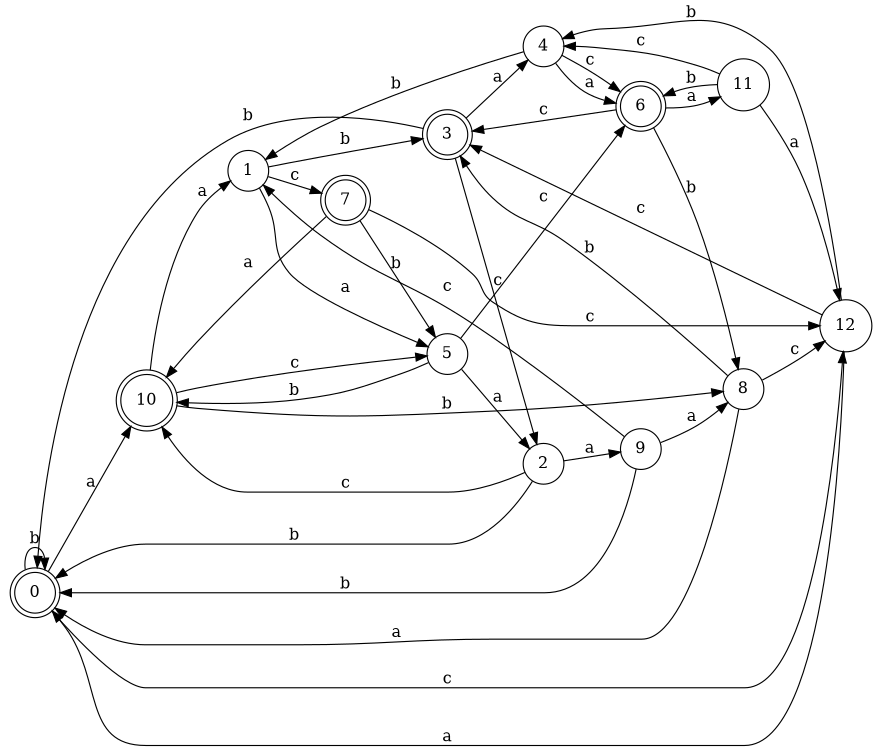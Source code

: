 digraph n11_2 {
__start0 [label="" shape="none"];

rankdir=LR;
size="8,5";

s0 [style="rounded,filled", color="black", fillcolor="white" shape="doublecircle", label="0"];
s1 [style="filled", color="black", fillcolor="white" shape="circle", label="1"];
s2 [style="filled", color="black", fillcolor="white" shape="circle", label="2"];
s3 [style="rounded,filled", color="black", fillcolor="white" shape="doublecircle", label="3"];
s4 [style="filled", color="black", fillcolor="white" shape="circle", label="4"];
s5 [style="filled", color="black", fillcolor="white" shape="circle", label="5"];
s6 [style="rounded,filled", color="black", fillcolor="white" shape="doublecircle", label="6"];
s7 [style="rounded,filled", color="black", fillcolor="white" shape="doublecircle", label="7"];
s8 [style="filled", color="black", fillcolor="white" shape="circle", label="8"];
s9 [style="filled", color="black", fillcolor="white" shape="circle", label="9"];
s10 [style="rounded,filled", color="black", fillcolor="white" shape="doublecircle", label="10"];
s11 [style="filled", color="black", fillcolor="white" shape="circle", label="11"];
s12 [style="filled", color="black", fillcolor="white" shape="circle", label="12"];
s0 -> s10 [label="a"];
s0 -> s0 [label="b"];
s0 -> s12 [label="c"];
s1 -> s5 [label="a"];
s1 -> s3 [label="b"];
s1 -> s7 [label="c"];
s2 -> s9 [label="a"];
s2 -> s0 [label="b"];
s2 -> s10 [label="c"];
s3 -> s4 [label="a"];
s3 -> s0 [label="b"];
s3 -> s2 [label="c"];
s4 -> s6 [label="a"];
s4 -> s1 [label="b"];
s4 -> s6 [label="c"];
s5 -> s2 [label="a"];
s5 -> s10 [label="b"];
s5 -> s6 [label="c"];
s6 -> s11 [label="a"];
s6 -> s8 [label="b"];
s6 -> s3 [label="c"];
s7 -> s10 [label="a"];
s7 -> s5 [label="b"];
s7 -> s12 [label="c"];
s8 -> s0 [label="a"];
s8 -> s3 [label="b"];
s8 -> s12 [label="c"];
s9 -> s8 [label="a"];
s9 -> s0 [label="b"];
s9 -> s1 [label="c"];
s10 -> s1 [label="a"];
s10 -> s8 [label="b"];
s10 -> s5 [label="c"];
s11 -> s12 [label="a"];
s11 -> s6 [label="b"];
s11 -> s4 [label="c"];
s12 -> s0 [label="a"];
s12 -> s4 [label="b"];
s12 -> s3 [label="c"];

}